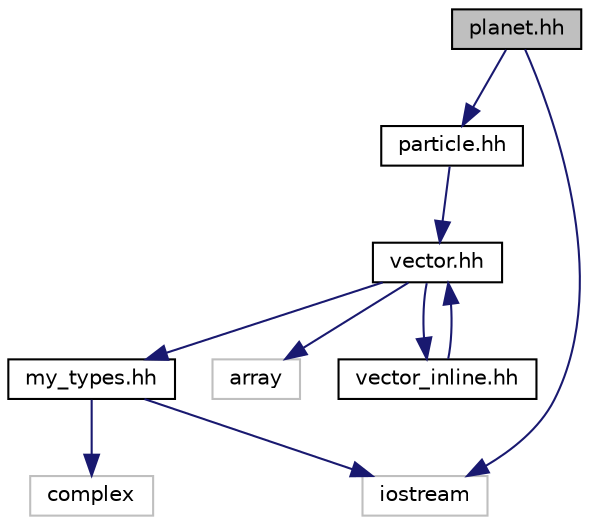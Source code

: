 digraph "planet.hh"
{
  edge [fontname="Helvetica",fontsize="10",labelfontname="Helvetica",labelfontsize="10"];
  node [fontname="Helvetica",fontsize="10",shape=record];
  Node0 [label="planet.hh",height=0.2,width=0.4,color="black", fillcolor="grey75", style="filled", fontcolor="black"];
  Node0 -> Node1 [color="midnightblue",fontsize="10",style="solid",fontname="Helvetica"];
  Node1 [label="particle.hh",height=0.2,width=0.4,color="black", fillcolor="white", style="filled",URL="$particle_8hh.html"];
  Node1 -> Node2 [color="midnightblue",fontsize="10",style="solid",fontname="Helvetica"];
  Node2 [label="vector.hh",height=0.2,width=0.4,color="black", fillcolor="white", style="filled",URL="$vector_8hh.html"];
  Node2 -> Node3 [color="midnightblue",fontsize="10",style="solid",fontname="Helvetica"];
  Node3 [label="my_types.hh",height=0.2,width=0.4,color="black", fillcolor="white", style="filled",URL="$my__types_8hh.html"];
  Node3 -> Node4 [color="midnightblue",fontsize="10",style="solid",fontname="Helvetica"];
  Node4 [label="iostream",height=0.2,width=0.4,color="grey75", fillcolor="white", style="filled"];
  Node3 -> Node5 [color="midnightblue",fontsize="10",style="solid",fontname="Helvetica"];
  Node5 [label="complex",height=0.2,width=0.4,color="grey75", fillcolor="white", style="filled"];
  Node2 -> Node6 [color="midnightblue",fontsize="10",style="solid",fontname="Helvetica"];
  Node6 [label="array",height=0.2,width=0.4,color="grey75", fillcolor="white", style="filled"];
  Node2 -> Node7 [color="midnightblue",fontsize="10",style="solid",fontname="Helvetica"];
  Node7 [label="vector_inline.hh",height=0.2,width=0.4,color="black", fillcolor="white", style="filled",URL="$vector__inline_8hh.html"];
  Node7 -> Node2 [color="midnightblue",fontsize="10",style="solid",fontname="Helvetica"];
  Node0 -> Node4 [color="midnightblue",fontsize="10",style="solid",fontname="Helvetica"];
}

